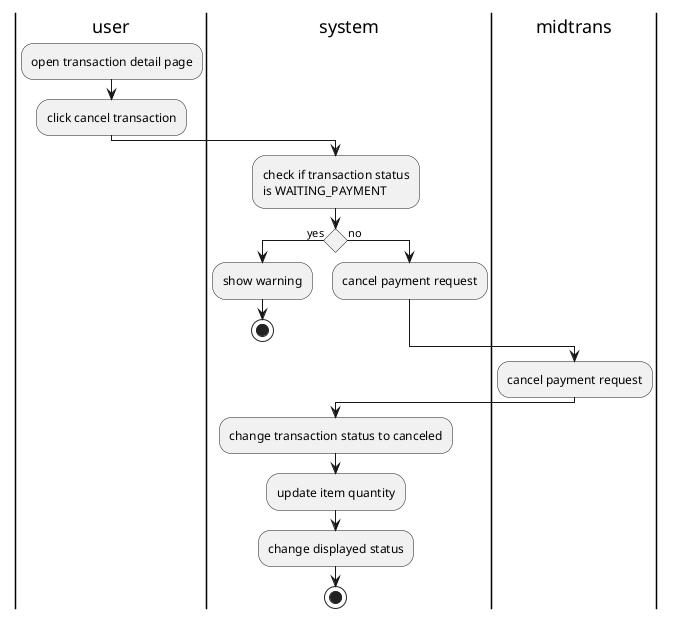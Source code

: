 @startuml cancel transaction

|user|
:open transaction detail page;
:click cancel transaction;
|system|
:check if transaction status
is WAITING_PAYMENT;
if() then(yes)
    |system|
    :show warning;
    stop
else (no)
    |system|
    :cancel payment request;
endif
|midtrans|
:cancel payment request;
|system|
:change transaction status to canceled;
:update item quantity;
:change displayed status;
stop

@enduml